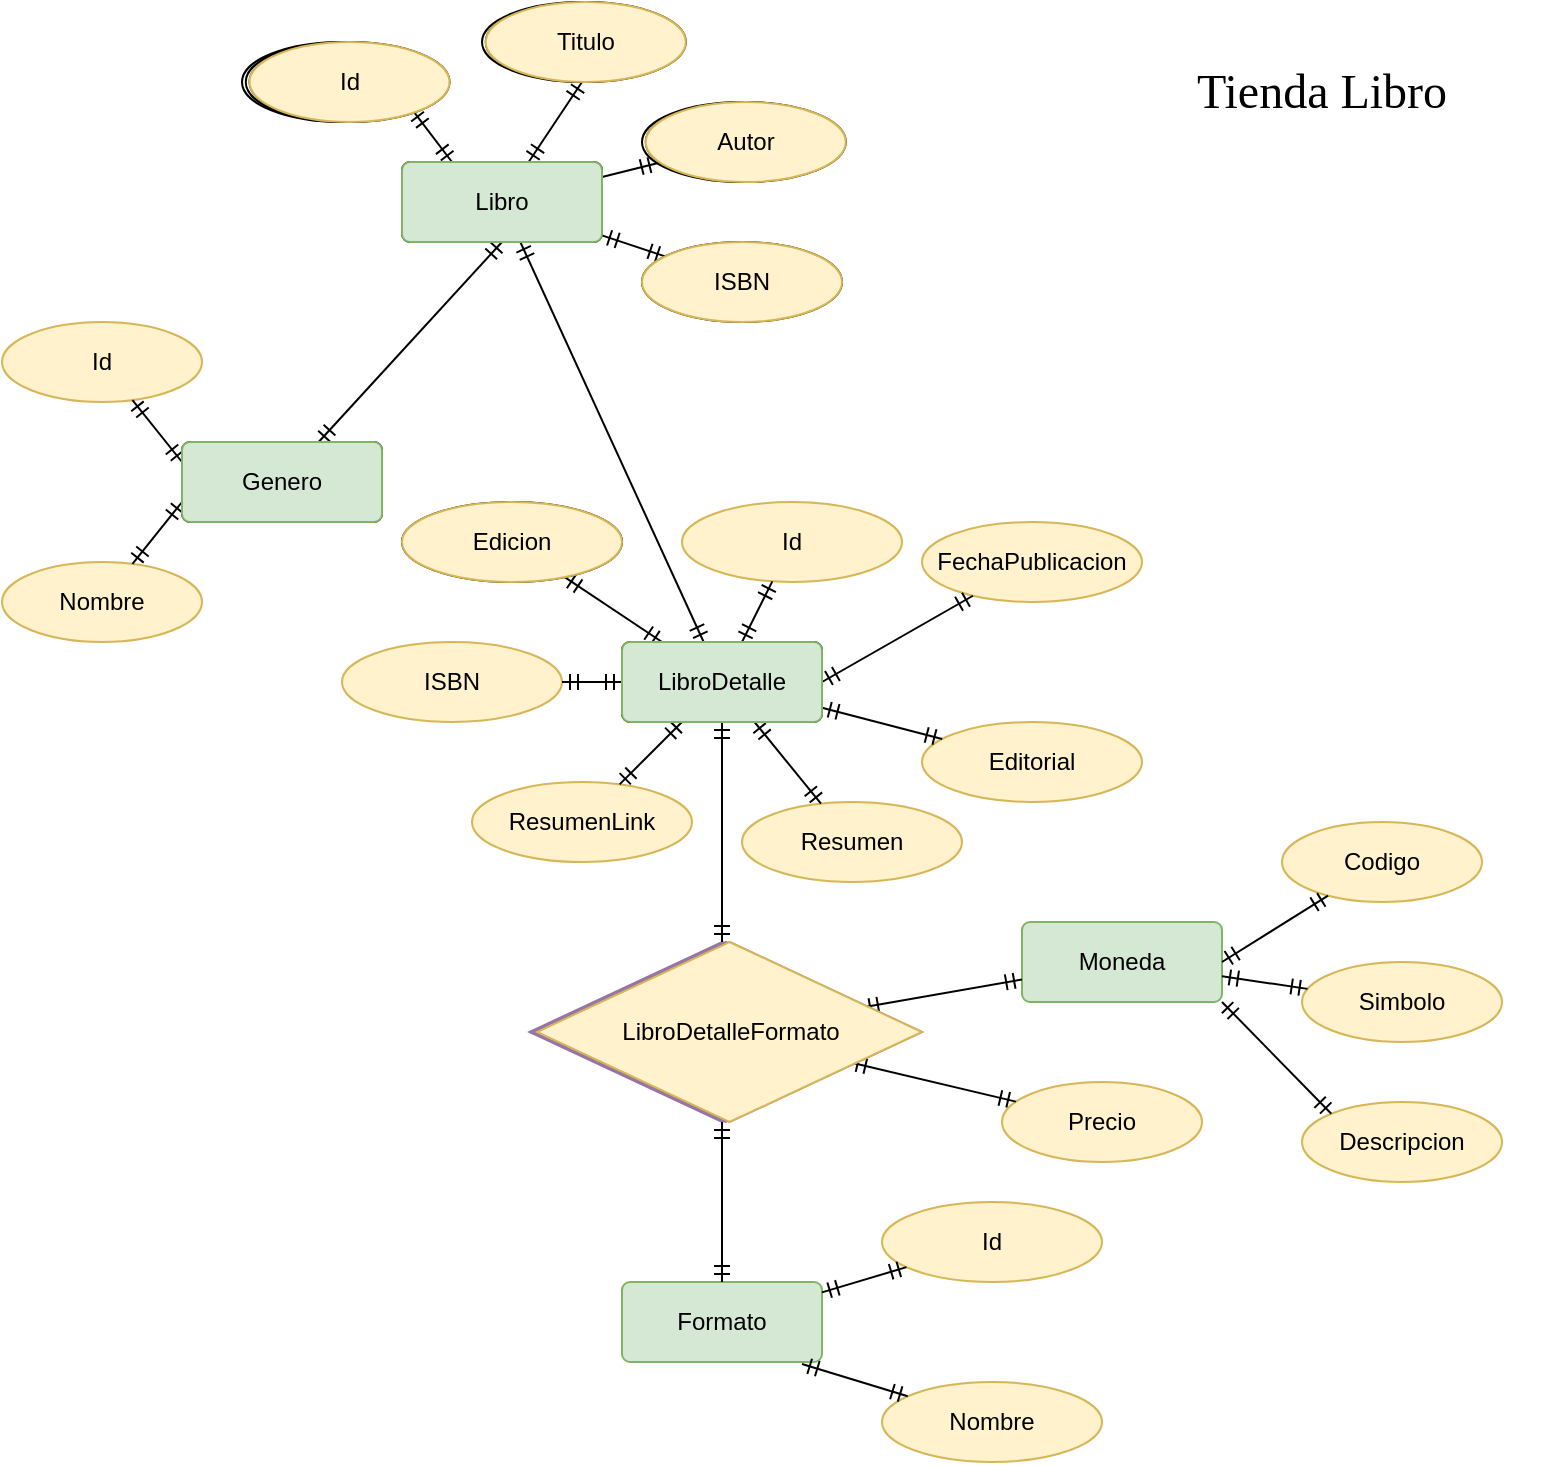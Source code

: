 <mxfile version="20.8.21" type="github">
  <diagram id="R2lEEEUBdFMjLlhIrx00" name="Page-1">
    <mxGraphModel dx="1120" dy="452" grid="1" gridSize="10" guides="1" tooltips="1" connect="1" arrows="1" fold="1" page="1" pageScale="1" pageWidth="850" pageHeight="1100" math="0" shadow="0" extFonts="Permanent Marker^https://fonts.googleapis.com/css?family=Permanent+Marker">
      <root>
        <mxCell id="0" />
        <mxCell id="1" parent="0" />
        <mxCell id="iToEJ3CbW-RjeYXbpDTx-12" style="edgeStyle=none;rounded=0;orthogonalLoop=1;jettySize=auto;html=1;" edge="1" parent="1" source="iToEJ3CbW-RjeYXbpDTx-1">
          <mxGeometry relative="1" as="geometry">
            <mxPoint x="270" y="100" as="targetPoint" />
          </mxGeometry>
        </mxCell>
        <mxCell id="iToEJ3CbW-RjeYXbpDTx-1" value="Libro" style="rounded=1;arcSize=10;whiteSpace=wrap;html=1;align=center;" vertex="1" parent="1">
          <mxGeometry x="210" y="100" width="100" height="40" as="geometry" />
        </mxCell>
        <mxCell id="iToEJ3CbW-RjeYXbpDTx-2" value="Formato" style="rounded=1;arcSize=10;whiteSpace=wrap;html=1;align=center;fillColor=#d5e8d4;strokeColor=#82b366;" vertex="1" parent="1">
          <mxGeometry x="320" y="660" width="100" height="40" as="geometry" />
        </mxCell>
        <mxCell id="iToEJ3CbW-RjeYXbpDTx-3" value="Genero" style="rounded=1;arcSize=10;whiteSpace=wrap;html=1;align=center;" vertex="1" parent="1">
          <mxGeometry x="100" y="240" width="100" height="40" as="geometry" />
        </mxCell>
        <mxCell id="iToEJ3CbW-RjeYXbpDTx-4" value="Moneda" style="rounded=1;arcSize=10;whiteSpace=wrap;html=1;align=center;fillColor=#d5e8d4;strokeColor=#82b366;" vertex="1" parent="1">
          <mxGeometry x="520" y="480" width="100" height="40" as="geometry" />
        </mxCell>
        <mxCell id="iToEJ3CbW-RjeYXbpDTx-5" value="LibroDetalle" style="rounded=1;arcSize=10;whiteSpace=wrap;html=1;align=center;" vertex="1" parent="1">
          <mxGeometry x="320" y="340" width="100" height="40" as="geometry" />
        </mxCell>
        <mxCell id="iToEJ3CbW-RjeYXbpDTx-6" value="Id" style="ellipse;whiteSpace=wrap;html=1;align=center;" vertex="1" parent="1">
          <mxGeometry x="130" y="40" width="100" height="40" as="geometry" />
        </mxCell>
        <mxCell id="iToEJ3CbW-RjeYXbpDTx-7" value="" style="fontSize=12;html=1;endArrow=ERmandOne;startArrow=ERmandOne;rounded=0;entryX=1;entryY=1;entryDx=0;entryDy=0;exitX=0.25;exitY=0;exitDx=0;exitDy=0;" edge="1" parent="1" source="iToEJ3CbW-RjeYXbpDTx-1" target="iToEJ3CbW-RjeYXbpDTx-6">
          <mxGeometry width="100" height="100" relative="1" as="geometry">
            <mxPoint x="370" y="290" as="sourcePoint" />
            <mxPoint x="470" y="190" as="targetPoint" />
          </mxGeometry>
        </mxCell>
        <mxCell id="iToEJ3CbW-RjeYXbpDTx-8" value="Titulo" style="ellipse;whiteSpace=wrap;html=1;align=center;" vertex="1" parent="1">
          <mxGeometry x="250" y="20" width="100" height="40" as="geometry" />
        </mxCell>
        <mxCell id="iToEJ3CbW-RjeYXbpDTx-9" value="Autor" style="ellipse;whiteSpace=wrap;html=1;align=center;" vertex="1" parent="1">
          <mxGeometry x="330" y="70" width="100" height="40" as="geometry" />
        </mxCell>
        <mxCell id="iToEJ3CbW-RjeYXbpDTx-10" value="FechaPublicacion" style="ellipse;whiteSpace=wrap;html=1;align=center;fillColor=#fff2cc;strokeColor=#d6b656;" vertex="1" parent="1">
          <mxGeometry x="470" y="280" width="110" height="40" as="geometry" />
        </mxCell>
        <mxCell id="iToEJ3CbW-RjeYXbpDTx-11" value="" style="fontSize=12;html=1;endArrow=ERmandOne;startArrow=ERmandOne;rounded=0;entryX=0.5;entryY=1;entryDx=0;entryDy=0;" edge="1" parent="1" source="iToEJ3CbW-RjeYXbpDTx-1" target="iToEJ3CbW-RjeYXbpDTx-8">
          <mxGeometry width="100" height="100" relative="1" as="geometry">
            <mxPoint x="270" y="110" as="sourcePoint" />
            <mxPoint x="225" y="74" as="targetPoint" />
          </mxGeometry>
        </mxCell>
        <mxCell id="iToEJ3CbW-RjeYXbpDTx-13" value="" style="fontSize=12;html=1;endArrow=ERmandOne;startArrow=ERmandOne;rounded=0;" edge="1" parent="1" target="iToEJ3CbW-RjeYXbpDTx-9">
          <mxGeometry width="100" height="100" relative="1" as="geometry">
            <mxPoint x="300" y="110" as="sourcePoint" />
            <mxPoint x="310" y="70" as="targetPoint" />
          </mxGeometry>
        </mxCell>
        <mxCell id="iToEJ3CbW-RjeYXbpDTx-14" value="Precio" style="ellipse;whiteSpace=wrap;html=1;align=center;fillColor=#fff2cc;strokeColor=#d6b656;" vertex="1" parent="1">
          <mxGeometry x="510" y="560" width="100" height="40" as="geometry" />
        </mxCell>
        <mxCell id="iToEJ3CbW-RjeYXbpDTx-15" value="" style="fontSize=12;html=1;endArrow=ERmandOne;startArrow=ERmandOne;rounded=0;" edge="1" parent="1" source="iToEJ3CbW-RjeYXbpDTx-48" target="iToEJ3CbW-RjeYXbpDTx-14">
          <mxGeometry width="100" height="100" relative="1" as="geometry">
            <mxPoint x="270" y="110" as="sourcePoint" />
            <mxPoint x="225" y="84" as="targetPoint" />
          </mxGeometry>
        </mxCell>
        <mxCell id="iToEJ3CbW-RjeYXbpDTx-17" value="" style="fontSize=12;html=1;endArrow=ERmandOne;startArrow=ERmandOne;rounded=0;exitX=0.5;exitY=1;exitDx=0;exitDy=0;" edge="1" parent="1" source="iToEJ3CbW-RjeYXbpDTx-1" target="iToEJ3CbW-RjeYXbpDTx-3">
          <mxGeometry width="100" height="100" relative="1" as="geometry">
            <mxPoint x="220" y="130" as="sourcePoint" />
            <mxPoint x="160" y="130" as="targetPoint" />
          </mxGeometry>
        </mxCell>
        <mxCell id="iToEJ3CbW-RjeYXbpDTx-18" value="ISBN" style="ellipse;whiteSpace=wrap;html=1;align=center;" vertex="1" parent="1">
          <mxGeometry x="330" y="140" width="100" height="40" as="geometry" />
        </mxCell>
        <mxCell id="iToEJ3CbW-RjeYXbpDTx-19" value="" style="fontSize=12;html=1;endArrow=ERmandOne;startArrow=ERmandOne;rounded=0;" edge="1" parent="1" source="iToEJ3CbW-RjeYXbpDTx-1" target="iToEJ3CbW-RjeYXbpDTx-18">
          <mxGeometry width="100" height="100" relative="1" as="geometry">
            <mxPoint x="320" y="122" as="sourcePoint" />
            <mxPoint x="344" y="118" as="targetPoint" />
          </mxGeometry>
        </mxCell>
        <mxCell id="iToEJ3CbW-RjeYXbpDTx-20" value="Id" style="ellipse;whiteSpace=wrap;html=1;align=center;fillColor=#fff2cc;strokeColor=#d6b656;" vertex="1" parent="1">
          <mxGeometry x="10" y="180" width="100" height="40" as="geometry" />
        </mxCell>
        <mxCell id="iToEJ3CbW-RjeYXbpDTx-21" value="Nombre" style="ellipse;whiteSpace=wrap;html=1;align=center;fillColor=#fff2cc;strokeColor=#d6b656;" vertex="1" parent="1">
          <mxGeometry x="10" y="300" width="100" height="40" as="geometry" />
        </mxCell>
        <mxCell id="iToEJ3CbW-RjeYXbpDTx-22" value="" style="fontSize=12;html=1;endArrow=ERmandOne;startArrow=ERmandOne;rounded=0;entryX=0;entryY=0.25;entryDx=0;entryDy=0;" edge="1" parent="1" source="iToEJ3CbW-RjeYXbpDTx-20" target="iToEJ3CbW-RjeYXbpDTx-3">
          <mxGeometry width="100" height="100" relative="1" as="geometry">
            <mxPoint x="270" y="150" as="sourcePoint" />
            <mxPoint x="178" y="250" as="targetPoint" />
          </mxGeometry>
        </mxCell>
        <mxCell id="iToEJ3CbW-RjeYXbpDTx-24" value="" style="fontSize=12;html=1;endArrow=ERmandOne;startArrow=ERmandOne;rounded=0;exitX=0;exitY=0.75;exitDx=0;exitDy=0;" edge="1" parent="1" source="iToEJ3CbW-RjeYXbpDTx-3" target="iToEJ3CbW-RjeYXbpDTx-21">
          <mxGeometry width="100" height="100" relative="1" as="geometry">
            <mxPoint x="103" y="228" as="sourcePoint" />
            <mxPoint x="133" y="250" as="targetPoint" />
          </mxGeometry>
        </mxCell>
        <mxCell id="iToEJ3CbW-RjeYXbpDTx-25" value="" style="fontSize=12;html=1;endArrow=ERmandOne;startArrow=ERmandOne;rounded=0;" edge="1" parent="1" source="iToEJ3CbW-RjeYXbpDTx-1" target="iToEJ3CbW-RjeYXbpDTx-5">
          <mxGeometry width="100" height="100" relative="1" as="geometry">
            <mxPoint x="270" y="150" as="sourcePoint" />
            <mxPoint x="178" y="250" as="targetPoint" />
          </mxGeometry>
        </mxCell>
        <mxCell id="iToEJ3CbW-RjeYXbpDTx-26" value="" style="fontSize=12;html=1;endArrow=ERmandOne;startArrow=ERmandOne;rounded=0;entryX=1;entryY=0.5;entryDx=0;entryDy=0;" edge="1" parent="1" source="iToEJ3CbW-RjeYXbpDTx-10" target="iToEJ3CbW-RjeYXbpDTx-5">
          <mxGeometry width="100" height="100" relative="1" as="geometry">
            <mxPoint x="360" y="247" as="sourcePoint" />
            <mxPoint x="392" y="257" as="targetPoint" />
          </mxGeometry>
        </mxCell>
        <mxCell id="iToEJ3CbW-RjeYXbpDTx-27" value="Id" style="ellipse;whiteSpace=wrap;html=1;align=center;fillColor=#fff2cc;strokeColor=#d6b656;" vertex="1" parent="1">
          <mxGeometry x="350" y="270" width="110" height="40" as="geometry" />
        </mxCell>
        <mxCell id="iToEJ3CbW-RjeYXbpDTx-28" value="ISBN" style="ellipse;whiteSpace=wrap;html=1;align=center;fillColor=#fff2cc;strokeColor=#d6b656;" vertex="1" parent="1">
          <mxGeometry x="180" y="340" width="110" height="40" as="geometry" />
        </mxCell>
        <mxCell id="iToEJ3CbW-RjeYXbpDTx-29" value="Resumen" style="ellipse;whiteSpace=wrap;html=1;align=center;fillColor=#fff2cc;strokeColor=#d6b656;" vertex="1" parent="1">
          <mxGeometry x="380" y="420" width="110" height="40" as="geometry" />
        </mxCell>
        <mxCell id="iToEJ3CbW-RjeYXbpDTx-30" value="ResumenLink" style="ellipse;whiteSpace=wrap;html=1;align=center;fillColor=#fff2cc;strokeColor=#d6b656;" vertex="1" parent="1">
          <mxGeometry x="245" y="410" width="110" height="40" as="geometry" />
        </mxCell>
        <mxCell id="iToEJ3CbW-RjeYXbpDTx-31" value="" style="fontSize=12;html=1;endArrow=ERmandOne;startArrow=ERmandOne;rounded=0;" edge="1" parent="1" source="iToEJ3CbW-RjeYXbpDTx-27" target="iToEJ3CbW-RjeYXbpDTx-5">
          <mxGeometry width="100" height="100" relative="1" as="geometry">
            <mxPoint x="485" y="370" as="sourcePoint" />
            <mxPoint x="430" y="370" as="targetPoint" />
          </mxGeometry>
        </mxCell>
        <mxCell id="iToEJ3CbW-RjeYXbpDTx-32" value="" style="fontSize=12;html=1;endArrow=ERmandOne;startArrow=ERmandOne;rounded=0;" edge="1" parent="1" source="iToEJ3CbW-RjeYXbpDTx-5" target="iToEJ3CbW-RjeYXbpDTx-28">
          <mxGeometry width="100" height="100" relative="1" as="geometry">
            <mxPoint x="407" y="329" as="sourcePoint" />
            <mxPoint x="393" y="350" as="targetPoint" />
          </mxGeometry>
        </mxCell>
        <mxCell id="iToEJ3CbW-RjeYXbpDTx-34" value="" style="fontSize=12;html=1;endArrow=ERmandOne;startArrow=ERmandOne;rounded=0;" edge="1" parent="1" source="iToEJ3CbW-RjeYXbpDTx-29" target="iToEJ3CbW-RjeYXbpDTx-5">
          <mxGeometry width="100" height="100" relative="1" as="geometry">
            <mxPoint x="485" y="370" as="sourcePoint" />
            <mxPoint x="430" y="370" as="targetPoint" />
          </mxGeometry>
        </mxCell>
        <mxCell id="iToEJ3CbW-RjeYXbpDTx-35" value="" style="fontSize=12;html=1;endArrow=ERmandOne;startArrow=ERmandOne;rounded=0;" edge="1" parent="1" source="iToEJ3CbW-RjeYXbpDTx-5" target="iToEJ3CbW-RjeYXbpDTx-30">
          <mxGeometry width="100" height="100" relative="1" as="geometry">
            <mxPoint x="448" y="413" as="sourcePoint" />
            <mxPoint x="412" y="390" as="targetPoint" />
          </mxGeometry>
        </mxCell>
        <mxCell id="iToEJ3CbW-RjeYXbpDTx-38" value="Id" style="ellipse;whiteSpace=wrap;html=1;align=center;fillColor=#fff2cc;strokeColor=#d6b656;" vertex="1" parent="1">
          <mxGeometry x="450" y="620" width="110" height="40" as="geometry" />
        </mxCell>
        <mxCell id="iToEJ3CbW-RjeYXbpDTx-39" value="" style="fontSize=12;html=1;endArrow=ERmandOne;startArrow=ERmandOne;rounded=0;" edge="1" parent="1" source="iToEJ3CbW-RjeYXbpDTx-38" target="iToEJ3CbW-RjeYXbpDTx-2">
          <mxGeometry width="100" height="100" relative="1" as="geometry">
            <mxPoint x="610" y="470" as="sourcePoint" />
            <mxPoint x="430" y="470" as="targetPoint" />
          </mxGeometry>
        </mxCell>
        <mxCell id="iToEJ3CbW-RjeYXbpDTx-40" value="Nombre" style="ellipse;whiteSpace=wrap;html=1;align=center;fillColor=#fff2cc;strokeColor=#d6b656;" vertex="1" parent="1">
          <mxGeometry x="450" y="710" width="110" height="40" as="geometry" />
        </mxCell>
        <mxCell id="iToEJ3CbW-RjeYXbpDTx-41" value="" style="fontSize=12;html=1;endArrow=ERmandOne;startArrow=ERmandOne;rounded=0;entryX=0.9;entryY=1.025;entryDx=0;entryDy=0;entryPerimeter=0;" edge="1" parent="1" source="iToEJ3CbW-RjeYXbpDTx-40" target="iToEJ3CbW-RjeYXbpDTx-2">
          <mxGeometry width="100" height="100" relative="1" as="geometry">
            <mxPoint x="728" y="427" as="sourcePoint" />
            <mxPoint x="692" y="450" as="targetPoint" />
          </mxGeometry>
        </mxCell>
        <mxCell id="iToEJ3CbW-RjeYXbpDTx-44" value="Edicion" style="ellipse;whiteSpace=wrap;html=1;align=center;" vertex="1" parent="1">
          <mxGeometry x="210" y="270" width="110" height="40" as="geometry" />
        </mxCell>
        <mxCell id="iToEJ3CbW-RjeYXbpDTx-45" value="Editorial" style="ellipse;whiteSpace=wrap;html=1;align=center;fillColor=#fff2cc;strokeColor=#d6b656;" vertex="1" parent="1">
          <mxGeometry x="470" y="380" width="110" height="40" as="geometry" />
        </mxCell>
        <mxCell id="iToEJ3CbW-RjeYXbpDTx-46" value="" style="fontSize=12;html=1;endArrow=ERmandOne;startArrow=ERmandOne;rounded=0;" edge="1" parent="1" source="iToEJ3CbW-RjeYXbpDTx-45" target="iToEJ3CbW-RjeYXbpDTx-5">
          <mxGeometry width="100" height="100" relative="1" as="geometry">
            <mxPoint x="505" y="327" as="sourcePoint" />
            <mxPoint x="430" y="370" as="targetPoint" />
          </mxGeometry>
        </mxCell>
        <mxCell id="iToEJ3CbW-RjeYXbpDTx-47" value="" style="fontSize=12;html=1;endArrow=ERmandOne;startArrow=ERmandOne;rounded=0;" edge="1" parent="1" source="iToEJ3CbW-RjeYXbpDTx-44" target="iToEJ3CbW-RjeYXbpDTx-5">
          <mxGeometry width="100" height="100" relative="1" as="geometry">
            <mxPoint x="405" y="320" as="sourcePoint" />
            <mxPoint x="390" y="350" as="targetPoint" />
          </mxGeometry>
        </mxCell>
        <mxCell id="iToEJ3CbW-RjeYXbpDTx-48" value="LibroDetalleFormato" style="shape=rhombus;perimeter=rhombusPerimeter;whiteSpace=wrap;html=1;align=center;fillColor=#e1d5e7;strokeColor=#9673a6;" vertex="1" parent="1">
          <mxGeometry x="273.75" y="490" width="192.5" height="90" as="geometry" />
        </mxCell>
        <mxCell id="iToEJ3CbW-RjeYXbpDTx-49" value="" style="fontSize=12;html=1;endArrow=ERmandOne;startArrow=ERmandOne;rounded=0;entryX=0.5;entryY=1;entryDx=0;entryDy=0;" edge="1" parent="1" source="iToEJ3CbW-RjeYXbpDTx-48" target="iToEJ3CbW-RjeYXbpDTx-5">
          <mxGeometry width="100" height="100" relative="1" as="geometry">
            <mxPoint x="430" y="431" as="sourcePoint" />
            <mxPoint x="396" y="390" as="targetPoint" />
          </mxGeometry>
        </mxCell>
        <mxCell id="iToEJ3CbW-RjeYXbpDTx-50" value="" style="fontSize=12;html=1;endArrow=ERmandOne;startArrow=ERmandOne;rounded=0;" edge="1" parent="1" source="iToEJ3CbW-RjeYXbpDTx-48" target="iToEJ3CbW-RjeYXbpDTx-2">
          <mxGeometry width="100" height="100" relative="1" as="geometry">
            <mxPoint x="380" y="500" as="sourcePoint" />
            <mxPoint x="380" y="390" as="targetPoint" />
          </mxGeometry>
        </mxCell>
        <mxCell id="iToEJ3CbW-RjeYXbpDTx-52" value="" style="fontSize=12;html=1;endArrow=ERmandOne;startArrow=ERmandOne;rounded=0;" edge="1" parent="1" source="iToEJ3CbW-RjeYXbpDTx-48" target="iToEJ3CbW-RjeYXbpDTx-4">
          <mxGeometry width="100" height="100" relative="1" as="geometry">
            <mxPoint x="380" y="500" as="sourcePoint" />
            <mxPoint x="380" y="390" as="targetPoint" />
          </mxGeometry>
        </mxCell>
        <mxCell id="iToEJ3CbW-RjeYXbpDTx-54" value="Codigo" style="ellipse;whiteSpace=wrap;html=1;align=center;fillColor=#fff2cc;strokeColor=#d6b656;" vertex="1" parent="1">
          <mxGeometry x="650" y="430" width="100" height="40" as="geometry" />
        </mxCell>
        <mxCell id="iToEJ3CbW-RjeYXbpDTx-55" value="Simbolo" style="ellipse;whiteSpace=wrap;html=1;align=center;fillColor=#fff2cc;strokeColor=#d6b656;" vertex="1" parent="1">
          <mxGeometry x="660" y="500" width="100" height="40" as="geometry" />
        </mxCell>
        <mxCell id="iToEJ3CbW-RjeYXbpDTx-57" value="" style="fontSize=12;html=1;endArrow=ERmandOne;startArrow=ERmandOne;rounded=0;entryX=1;entryY=0.5;entryDx=0;entryDy=0;" edge="1" parent="1" source="iToEJ3CbW-RjeYXbpDTx-54" target="iToEJ3CbW-RjeYXbpDTx-4">
          <mxGeometry width="100" height="100" relative="1" as="geometry">
            <mxPoint x="664" y="457" as="sourcePoint" />
            <mxPoint x="611" y="490" as="targetPoint" />
          </mxGeometry>
        </mxCell>
        <mxCell id="iToEJ3CbW-RjeYXbpDTx-58" value="" style="fontSize=12;html=1;endArrow=ERmandOne;startArrow=ERmandOne;rounded=0;" edge="1" parent="1" source="iToEJ3CbW-RjeYXbpDTx-55" target="iToEJ3CbW-RjeYXbpDTx-4">
          <mxGeometry width="100" height="100" relative="1" as="geometry">
            <mxPoint x="670" y="510" as="sourcePoint" />
            <mxPoint x="630" y="510" as="targetPoint" />
          </mxGeometry>
        </mxCell>
        <mxCell id="iToEJ3CbW-RjeYXbpDTx-59" value="Descripcion" style="ellipse;whiteSpace=wrap;html=1;align=center;fillColor=#fff2cc;strokeColor=#d6b656;" vertex="1" parent="1">
          <mxGeometry x="660" y="570" width="100" height="40" as="geometry" />
        </mxCell>
        <mxCell id="iToEJ3CbW-RjeYXbpDTx-60" value="" style="fontSize=12;html=1;endArrow=ERmandOne;startArrow=ERmandOne;rounded=0;exitX=0;exitY=0;exitDx=0;exitDy=0;entryX=1;entryY=1;entryDx=0;entryDy=0;" edge="1" parent="1" source="iToEJ3CbW-RjeYXbpDTx-59" target="iToEJ3CbW-RjeYXbpDTx-4">
          <mxGeometry width="100" height="100" relative="1" as="geometry">
            <mxPoint x="673" y="524" as="sourcePoint" />
            <mxPoint x="630" y="517" as="targetPoint" />
          </mxGeometry>
        </mxCell>
        <mxCell id="iToEJ3CbW-RjeYXbpDTx-61" value="Libro" style="rounded=1;arcSize=10;whiteSpace=wrap;html=1;align=center;fillColor=#d5e8d4;strokeColor=#82b366;" vertex="1" parent="1">
          <mxGeometry x="210" y="100" width="100" height="40" as="geometry" />
        </mxCell>
        <mxCell id="iToEJ3CbW-RjeYXbpDTx-62" value="Genero" style="rounded=1;arcSize=10;whiteSpace=wrap;html=1;align=center;fillColor=#d5e8d4;strokeColor=#82b366;" vertex="1" parent="1">
          <mxGeometry x="100" y="240" width="100" height="40" as="geometry" />
        </mxCell>
        <mxCell id="iToEJ3CbW-RjeYXbpDTx-63" value="LibroDetalle" style="rounded=1;arcSize=10;whiteSpace=wrap;html=1;align=center;fillColor=#d5e8d4;strokeColor=#82b366;" vertex="1" parent="1">
          <mxGeometry x="320" y="340" width="100" height="40" as="geometry" />
        </mxCell>
        <mxCell id="iToEJ3CbW-RjeYXbpDTx-64" value="LibroDetalleFormato" style="shape=rhombus;perimeter=rhombusPerimeter;whiteSpace=wrap;html=1;align=center;fillColor=#e1d5e7;strokeColor=#9673a6;" vertex="1" parent="1">
          <mxGeometry x="275.63" y="490" width="192.5" height="90" as="geometry" />
        </mxCell>
        <mxCell id="iToEJ3CbW-RjeYXbpDTx-65" value="Id" style="ellipse;whiteSpace=wrap;html=1;align=center;" vertex="1" parent="1">
          <mxGeometry x="131.88" y="40" width="100" height="40" as="geometry" />
        </mxCell>
        <mxCell id="iToEJ3CbW-RjeYXbpDTx-66" value="LibroDetalleFormato" style="shape=rhombus;perimeter=rhombusPerimeter;whiteSpace=wrap;html=1;align=center;fillColor=#e1d5e7;strokeColor=#9673a6;" vertex="1" parent="1">
          <mxGeometry x="277.5" y="490" width="192.5" height="90" as="geometry" />
        </mxCell>
        <mxCell id="iToEJ3CbW-RjeYXbpDTx-67" value="Id" style="ellipse;whiteSpace=wrap;html=1;align=center;" vertex="1" parent="1">
          <mxGeometry x="133.75" y="40" width="100" height="40" as="geometry" />
        </mxCell>
        <mxCell id="iToEJ3CbW-RjeYXbpDTx-68" value="Autor" style="ellipse;whiteSpace=wrap;html=1;align=center;" vertex="1" parent="1">
          <mxGeometry x="331.87" y="70" width="100" height="40" as="geometry" />
        </mxCell>
        <mxCell id="iToEJ3CbW-RjeYXbpDTx-69" value="Titulo" style="ellipse;whiteSpace=wrap;html=1;align=center;" vertex="1" parent="1">
          <mxGeometry x="251.87" y="20" width="100" height="40" as="geometry" />
        </mxCell>
        <mxCell id="iToEJ3CbW-RjeYXbpDTx-70" value="LibroDetalleFormato" style="shape=rhombus;perimeter=rhombusPerimeter;whiteSpace=wrap;html=1;align=center;fillColor=#fff2cc;strokeColor=#d6b656;" vertex="1" parent="1">
          <mxGeometry x="277.5" y="490" width="192.5" height="90" as="geometry" />
        </mxCell>
        <mxCell id="iToEJ3CbW-RjeYXbpDTx-71" value="Id" style="ellipse;whiteSpace=wrap;html=1;align=center;fillColor=#fff2cc;strokeColor=#d6b656;" vertex="1" parent="1">
          <mxGeometry x="133.75" y="40" width="100" height="40" as="geometry" />
        </mxCell>
        <mxCell id="iToEJ3CbW-RjeYXbpDTx-72" value="Autor" style="ellipse;whiteSpace=wrap;html=1;align=center;fillColor=#fff2cc;strokeColor=#d6b656;" vertex="1" parent="1">
          <mxGeometry x="331.87" y="70" width="100" height="40" as="geometry" />
        </mxCell>
        <mxCell id="iToEJ3CbW-RjeYXbpDTx-73" value="Titulo" style="ellipse;whiteSpace=wrap;html=1;align=center;fillColor=#fff2cc;strokeColor=#d6b656;" vertex="1" parent="1">
          <mxGeometry x="251.87" y="20" width="100" height="40" as="geometry" />
        </mxCell>
        <mxCell id="iToEJ3CbW-RjeYXbpDTx-74" value="ISBN" style="ellipse;whiteSpace=wrap;html=1;align=center;fillColor=#fff2cc;strokeColor=#d6b656;" vertex="1" parent="1">
          <mxGeometry x="330" y="140" width="100" height="40" as="geometry" />
        </mxCell>
        <mxCell id="iToEJ3CbW-RjeYXbpDTx-75" value="Edicion" style="ellipse;whiteSpace=wrap;html=1;align=center;fillColor=#fff2cc;strokeColor=#d6b656;" vertex="1" parent="1">
          <mxGeometry x="210" y="270" width="110" height="40" as="geometry" />
        </mxCell>
        <mxCell id="iToEJ3CbW-RjeYXbpDTx-76" value="&lt;font style=&quot;font-size: 24px;&quot;&gt;Tienda Libro&lt;/font&gt;" style="text;html=1;strokeColor=none;fillColor=none;align=center;verticalAlign=middle;whiteSpace=wrap;rounded=0;fontSize=20;fontFamily=Architects Daughter;" vertex="1" parent="1">
          <mxGeometry x="560" y="30" width="220" height="70" as="geometry" />
        </mxCell>
      </root>
    </mxGraphModel>
  </diagram>
</mxfile>
